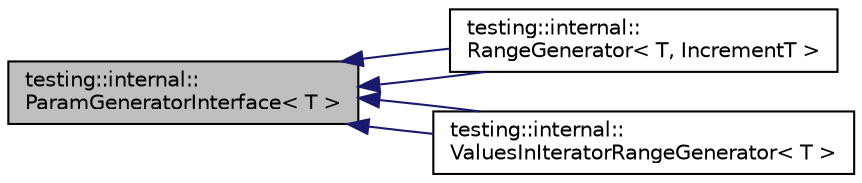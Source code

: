 digraph "testing::internal::ParamGeneratorInterface&lt; T &gt;"
{
 // LATEX_PDF_SIZE
  edge [fontname="Helvetica",fontsize="10",labelfontname="Helvetica",labelfontsize="10"];
  node [fontname="Helvetica",fontsize="10",shape=record];
  rankdir="LR";
  Node1 [label="testing::internal::\lParamGeneratorInterface\< T \>",height=0.2,width=0.4,color="black", fillcolor="grey75", style="filled", fontcolor="black",tooltip=" "];
  Node1 -> Node2 [dir="back",color="midnightblue",fontsize="10",style="solid",fontname="Helvetica"];
  Node2 [label="testing::internal::\lRangeGenerator\< T, IncrementT \>",height=0.2,width=0.4,color="black", fillcolor="white", style="filled",URL="$classtesting_1_1internal_1_1RangeGenerator.html",tooltip=" "];
  Node1 -> Node2 [dir="back",color="midnightblue",fontsize="10",style="solid",fontname="Helvetica"];
  Node1 -> Node3 [dir="back",color="midnightblue",fontsize="10",style="solid",fontname="Helvetica"];
  Node3 [label="testing::internal::\lValuesInIteratorRangeGenerator\< T \>",height=0.2,width=0.4,color="black", fillcolor="white", style="filled",URL="$classtesting_1_1internal_1_1ValuesInIteratorRangeGenerator.html",tooltip=" "];
  Node1 -> Node3 [dir="back",color="midnightblue",fontsize="10",style="solid",fontname="Helvetica"];
}
